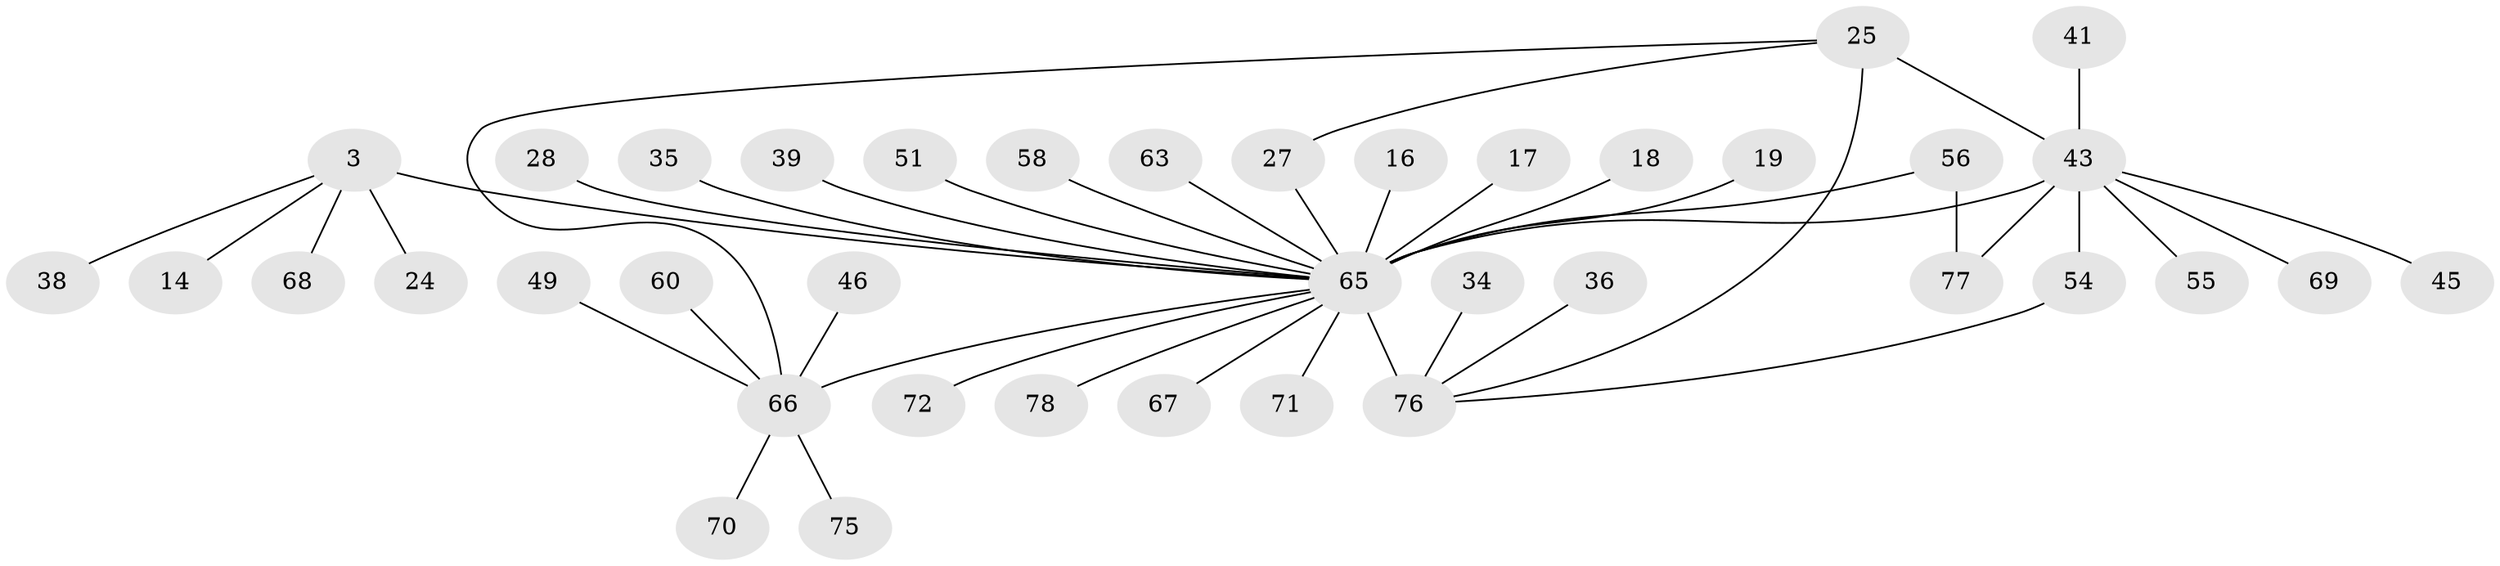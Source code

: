 // original degree distribution, {4: 0.038461538461538464, 24: 0.01282051282051282, 7: 0.01282051282051282, 8: 0.02564102564102564, 2: 0.23076923076923078, 12: 0.01282051282051282, 14: 0.01282051282051282, 3: 0.11538461538461539, 1: 0.5128205128205128, 5: 0.01282051282051282, 9: 0.01282051282051282}
// Generated by graph-tools (version 1.1) at 2025/48/03/09/25 04:48:34]
// undirected, 39 vertices, 43 edges
graph export_dot {
graph [start="1"]
  node [color=gray90,style=filled];
  3;
  14;
  16;
  17;
  18;
  19;
  24;
  25;
  27 [super="+5"];
  28;
  34;
  35;
  36;
  38;
  39;
  41;
  43 [super="+40"];
  45;
  46 [super="+15"];
  49;
  51;
  54 [super="+11"];
  55;
  56 [super="+23+33"];
  58;
  60;
  63 [super="+29"];
  65 [super="+9+52+64+12+62"];
  66 [super="+6+22+37"];
  67;
  68;
  69;
  70 [super="+30"];
  71;
  72 [super="+61"];
  75 [super="+48"];
  76 [super="+7+8+26"];
  77 [super="+73+74"];
  78;
  3 -- 14;
  3 -- 24;
  3 -- 38;
  3 -- 65 [weight=3];
  3 -- 68;
  16 -- 65;
  17 -- 65;
  18 -- 65;
  19 -- 65;
  25 -- 27;
  25 -- 76 [weight=2];
  25 -- 43;
  25 -- 66;
  27 -- 65;
  28 -- 65;
  34 -- 76;
  35 -- 65;
  36 -- 76;
  39 -- 65;
  41 -- 43;
  43 -- 69;
  43 -- 45;
  43 -- 55;
  43 -- 54;
  43 -- 65 [weight=2];
  43 -- 77;
  46 -- 66;
  49 -- 66;
  51 -- 65;
  54 -- 76;
  56 -- 65 [weight=3];
  56 -- 77;
  58 -- 65;
  60 -- 66;
  63 -- 65;
  65 -- 76 [weight=9];
  65 -- 67;
  65 -- 78;
  65 -- 71;
  65 -- 72;
  65 -- 66 [weight=2];
  66 -- 70;
  66 -- 75;
}
